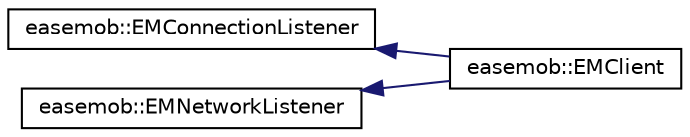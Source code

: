 digraph "Graphical Class Hierarchy"
{
  edge [fontname="Helvetica",fontsize="10",labelfontname="Helvetica",labelfontsize="10"];
  node [fontname="Helvetica",fontsize="10",shape=record];
  rankdir="LR";
  Node1 [label="easemob::EMConnectionListener",height=0.2,width=0.4,color="black", fillcolor="white", style="filled",URL="$classeasemob_1_1EMConnectionListener.html"];
  Node1 -> Node2 [dir="back",color="midnightblue",fontsize="10",style="solid",fontname="Helvetica"];
  Node2 [label="easemob::EMClient",height=0.2,width=0.4,color="black", fillcolor="white", style="filled",URL="$classeasemob_1_1EMClient.html"];
  Node3 [label="easemob::EMNetworkListener",height=0.2,width=0.4,color="black", fillcolor="white", style="filled",URL="$classeasemob_1_1EMNetworkListener.html"];
  Node3 -> Node2 [dir="back",color="midnightblue",fontsize="10",style="solid",fontname="Helvetica"];
}
